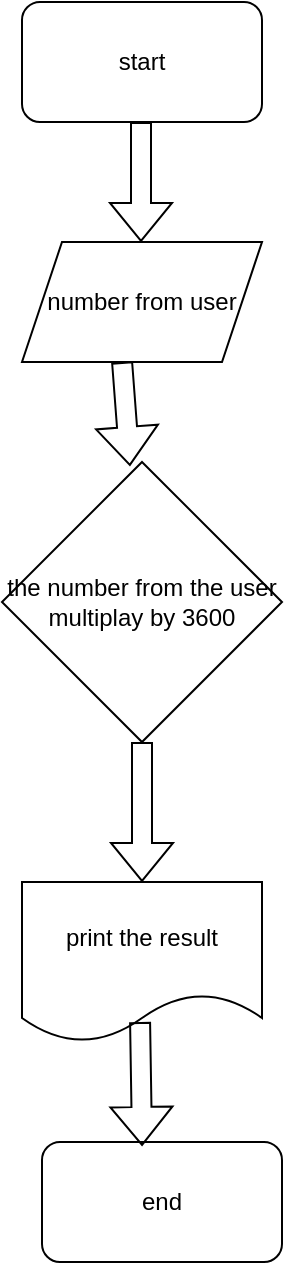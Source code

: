 <mxfile version="21.6.5" type="device">
  <diagram name="Page-1" id="SFNBu4BtW7GAK2M3cmc0">
    <mxGraphModel dx="1434" dy="764" grid="1" gridSize="10" guides="1" tooltips="1" connect="1" arrows="1" fold="1" page="1" pageScale="1" pageWidth="850" pageHeight="1100" math="0" shadow="0">
      <root>
        <mxCell id="0" />
        <mxCell id="1" parent="0" />
        <mxCell id="r3kEveAPPGqDfJrGVq6S-1" value="end" style="rounded=1;whiteSpace=wrap;html=1;" vertex="1" parent="1">
          <mxGeometry x="230" y="620" width="120" height="60" as="geometry" />
        </mxCell>
        <mxCell id="r3kEveAPPGqDfJrGVq6S-2" value="start" style="rounded=1;whiteSpace=wrap;html=1;" vertex="1" parent="1">
          <mxGeometry x="220" y="50" width="120" height="60" as="geometry" />
        </mxCell>
        <mxCell id="r3kEveAPPGqDfJrGVq6S-4" value="" style="shape=flexArrow;endArrow=classic;html=1;rounded=0;" edge="1" parent="1">
          <mxGeometry width="50" height="50" relative="1" as="geometry">
            <mxPoint x="279.5" y="110" as="sourcePoint" />
            <mxPoint x="279.5" y="170" as="targetPoint" />
          </mxGeometry>
        </mxCell>
        <mxCell id="r3kEveAPPGqDfJrGVq6S-5" value="number from user" style="shape=parallelogram;perimeter=parallelogramPerimeter;whiteSpace=wrap;html=1;fixedSize=1;" vertex="1" parent="1">
          <mxGeometry x="220" y="170" width="120" height="60" as="geometry" />
        </mxCell>
        <mxCell id="r3kEveAPPGqDfJrGVq6S-6" value="the number from the user multiplay by 3600" style="rhombus;whiteSpace=wrap;html=1;" vertex="1" parent="1">
          <mxGeometry x="210" y="280" width="140" height="140" as="geometry" />
        </mxCell>
        <mxCell id="r3kEveAPPGqDfJrGVq6S-7" value="" style="shape=flexArrow;endArrow=classic;html=1;rounded=0;exitX=0.417;exitY=1;exitDx=0;exitDy=0;exitPerimeter=0;entryX=0.457;entryY=0.014;entryDx=0;entryDy=0;entryPerimeter=0;" edge="1" parent="1" source="r3kEveAPPGqDfJrGVq6S-5" target="r3kEveAPPGqDfJrGVq6S-6">
          <mxGeometry width="50" height="50" relative="1" as="geometry">
            <mxPoint x="400" y="420" as="sourcePoint" />
            <mxPoint x="450" y="370" as="targetPoint" />
          </mxGeometry>
        </mxCell>
        <mxCell id="r3kEveAPPGqDfJrGVq6S-8" value="" style="shape=flexArrow;endArrow=classic;html=1;rounded=0;exitX=0.5;exitY=1;exitDx=0;exitDy=0;" edge="1" parent="1" source="r3kEveAPPGqDfJrGVq6S-6" target="r3kEveAPPGqDfJrGVq6S-9">
          <mxGeometry width="50" height="50" relative="1" as="geometry">
            <mxPoint x="400" y="420" as="sourcePoint" />
            <mxPoint x="280" y="530" as="targetPoint" />
          </mxGeometry>
        </mxCell>
        <mxCell id="r3kEveAPPGqDfJrGVq6S-9" value="print the result" style="shape=document;whiteSpace=wrap;html=1;boundedLbl=1;" vertex="1" parent="1">
          <mxGeometry x="220" y="490" width="120" height="80" as="geometry" />
        </mxCell>
        <mxCell id="r3kEveAPPGqDfJrGVq6S-10" value="" style="shape=flexArrow;endArrow=classic;html=1;rounded=0;exitX=0.492;exitY=0.875;exitDx=0;exitDy=0;exitPerimeter=0;entryX=0.417;entryY=0.033;entryDx=0;entryDy=0;entryPerimeter=0;" edge="1" parent="1" source="r3kEveAPPGqDfJrGVq6S-9" target="r3kEveAPPGqDfJrGVq6S-1">
          <mxGeometry width="50" height="50" relative="1" as="geometry">
            <mxPoint x="400" y="420" as="sourcePoint" />
            <mxPoint x="450" y="370" as="targetPoint" />
          </mxGeometry>
        </mxCell>
      </root>
    </mxGraphModel>
  </diagram>
</mxfile>
